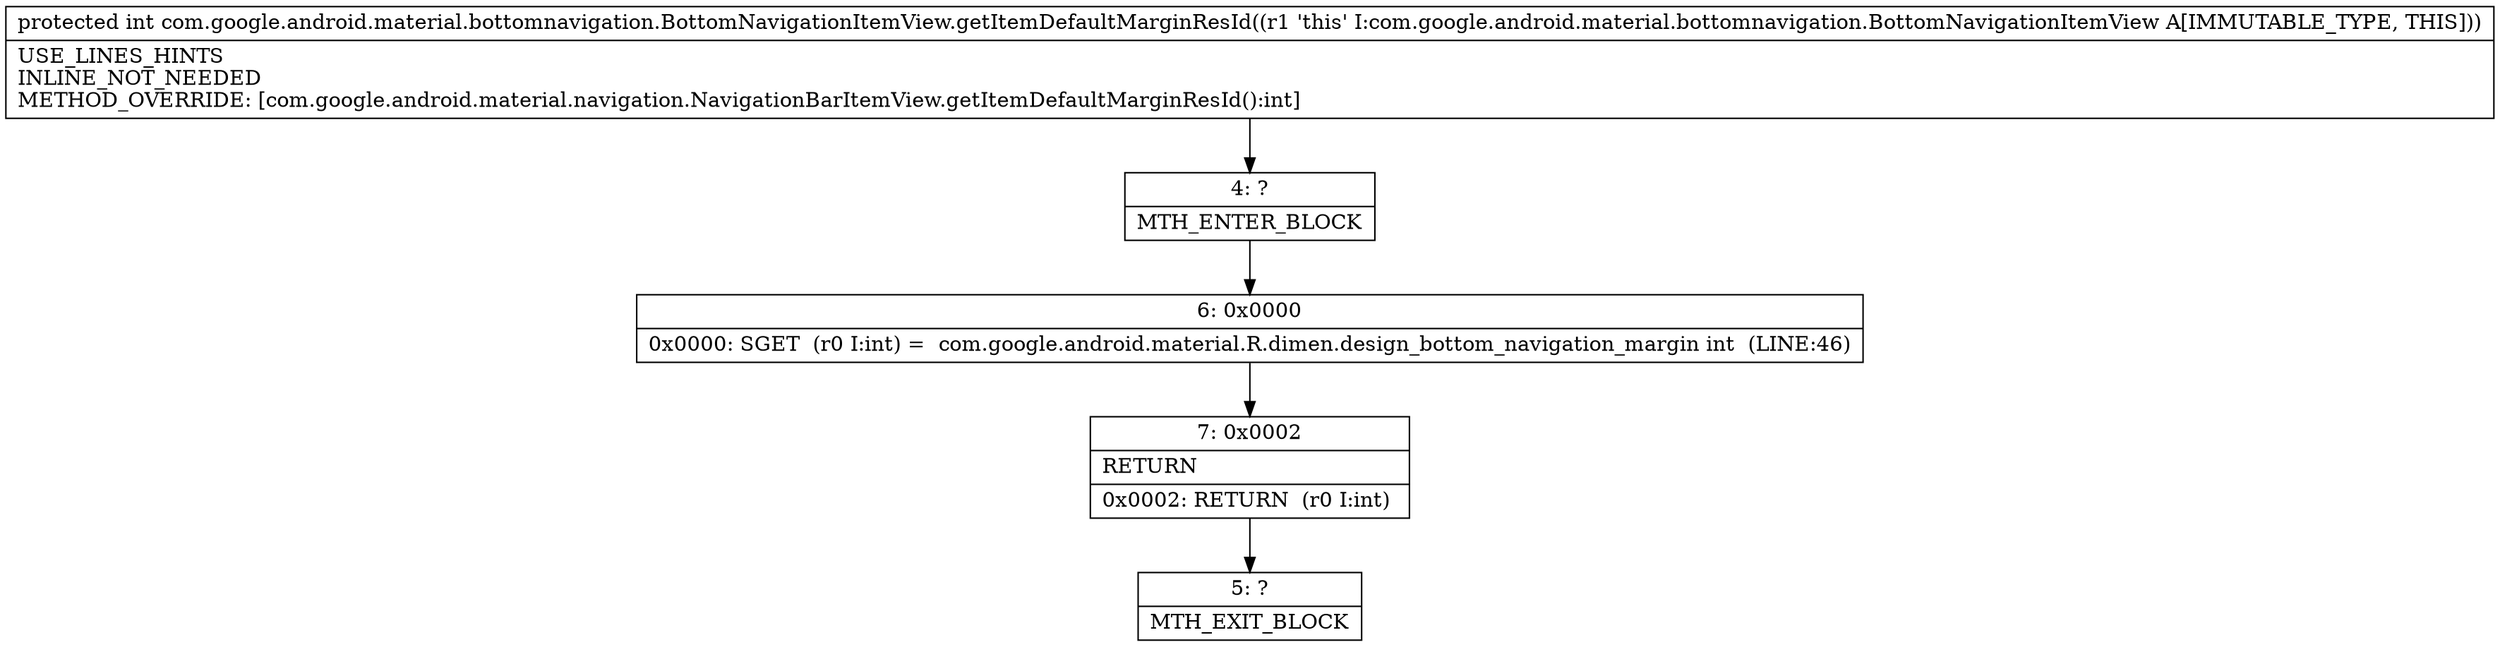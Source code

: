 digraph "CFG forcom.google.android.material.bottomnavigation.BottomNavigationItemView.getItemDefaultMarginResId()I" {
Node_4 [shape=record,label="{4\:\ ?|MTH_ENTER_BLOCK\l}"];
Node_6 [shape=record,label="{6\:\ 0x0000|0x0000: SGET  (r0 I:int) =  com.google.android.material.R.dimen.design_bottom_navigation_margin int  (LINE:46)\l}"];
Node_7 [shape=record,label="{7\:\ 0x0002|RETURN\l|0x0002: RETURN  (r0 I:int) \l}"];
Node_5 [shape=record,label="{5\:\ ?|MTH_EXIT_BLOCK\l}"];
MethodNode[shape=record,label="{protected int com.google.android.material.bottomnavigation.BottomNavigationItemView.getItemDefaultMarginResId((r1 'this' I:com.google.android.material.bottomnavigation.BottomNavigationItemView A[IMMUTABLE_TYPE, THIS]))  | USE_LINES_HINTS\lINLINE_NOT_NEEDED\lMETHOD_OVERRIDE: [com.google.android.material.navigation.NavigationBarItemView.getItemDefaultMarginResId():int]\l}"];
MethodNode -> Node_4;Node_4 -> Node_6;
Node_6 -> Node_7;
Node_7 -> Node_5;
}

